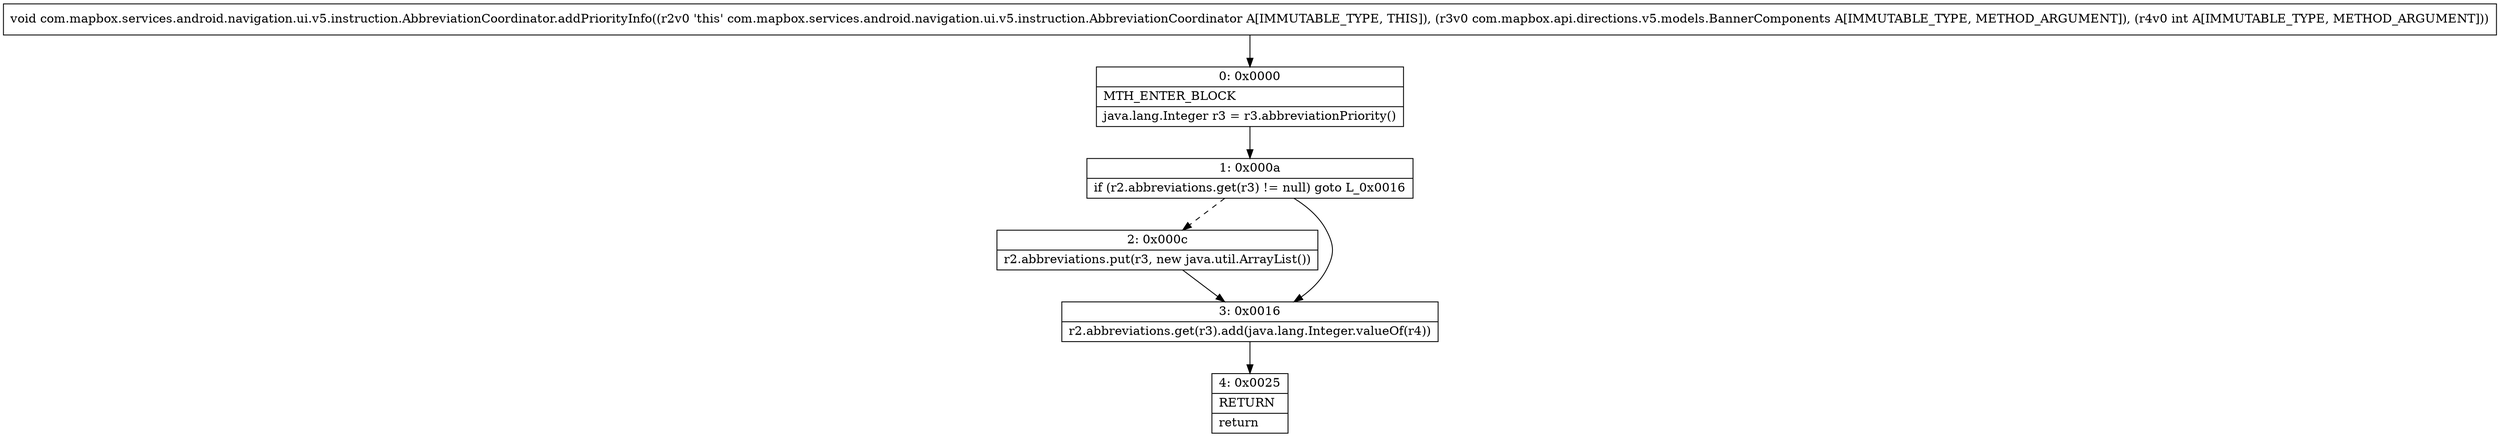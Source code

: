 digraph "CFG forcom.mapbox.services.android.navigation.ui.v5.instruction.AbbreviationCoordinator.addPriorityInfo(Lcom\/mapbox\/api\/directions\/v5\/models\/BannerComponents;I)V" {
Node_0 [shape=record,label="{0\:\ 0x0000|MTH_ENTER_BLOCK\l|java.lang.Integer r3 = r3.abbreviationPriority()\l}"];
Node_1 [shape=record,label="{1\:\ 0x000a|if (r2.abbreviations.get(r3) != null) goto L_0x0016\l}"];
Node_2 [shape=record,label="{2\:\ 0x000c|r2.abbreviations.put(r3, new java.util.ArrayList())\l}"];
Node_3 [shape=record,label="{3\:\ 0x0016|r2.abbreviations.get(r3).add(java.lang.Integer.valueOf(r4))\l}"];
Node_4 [shape=record,label="{4\:\ 0x0025|RETURN\l|return\l}"];
MethodNode[shape=record,label="{void com.mapbox.services.android.navigation.ui.v5.instruction.AbbreviationCoordinator.addPriorityInfo((r2v0 'this' com.mapbox.services.android.navigation.ui.v5.instruction.AbbreviationCoordinator A[IMMUTABLE_TYPE, THIS]), (r3v0 com.mapbox.api.directions.v5.models.BannerComponents A[IMMUTABLE_TYPE, METHOD_ARGUMENT]), (r4v0 int A[IMMUTABLE_TYPE, METHOD_ARGUMENT])) }"];
MethodNode -> Node_0;
Node_0 -> Node_1;
Node_1 -> Node_2[style=dashed];
Node_1 -> Node_3;
Node_2 -> Node_3;
Node_3 -> Node_4;
}

